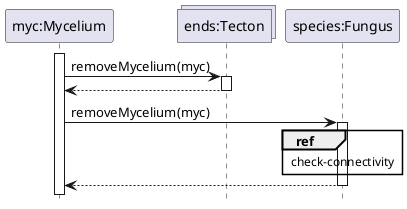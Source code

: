@startuml Mycelium/mycelium-death
hide footbox

participant "myc:Mycelium" as mycelium
collections "ends:Tecton" as location
participant "species:Fungus" as fungus

activate mycelium

mycelium -> location : removeMycelium(myc)
activate location
return


mycelium -> fungus : removeMycelium(myc)
activate fungus
ref over fungus
    check-connectivity
end ref
return


@enduml